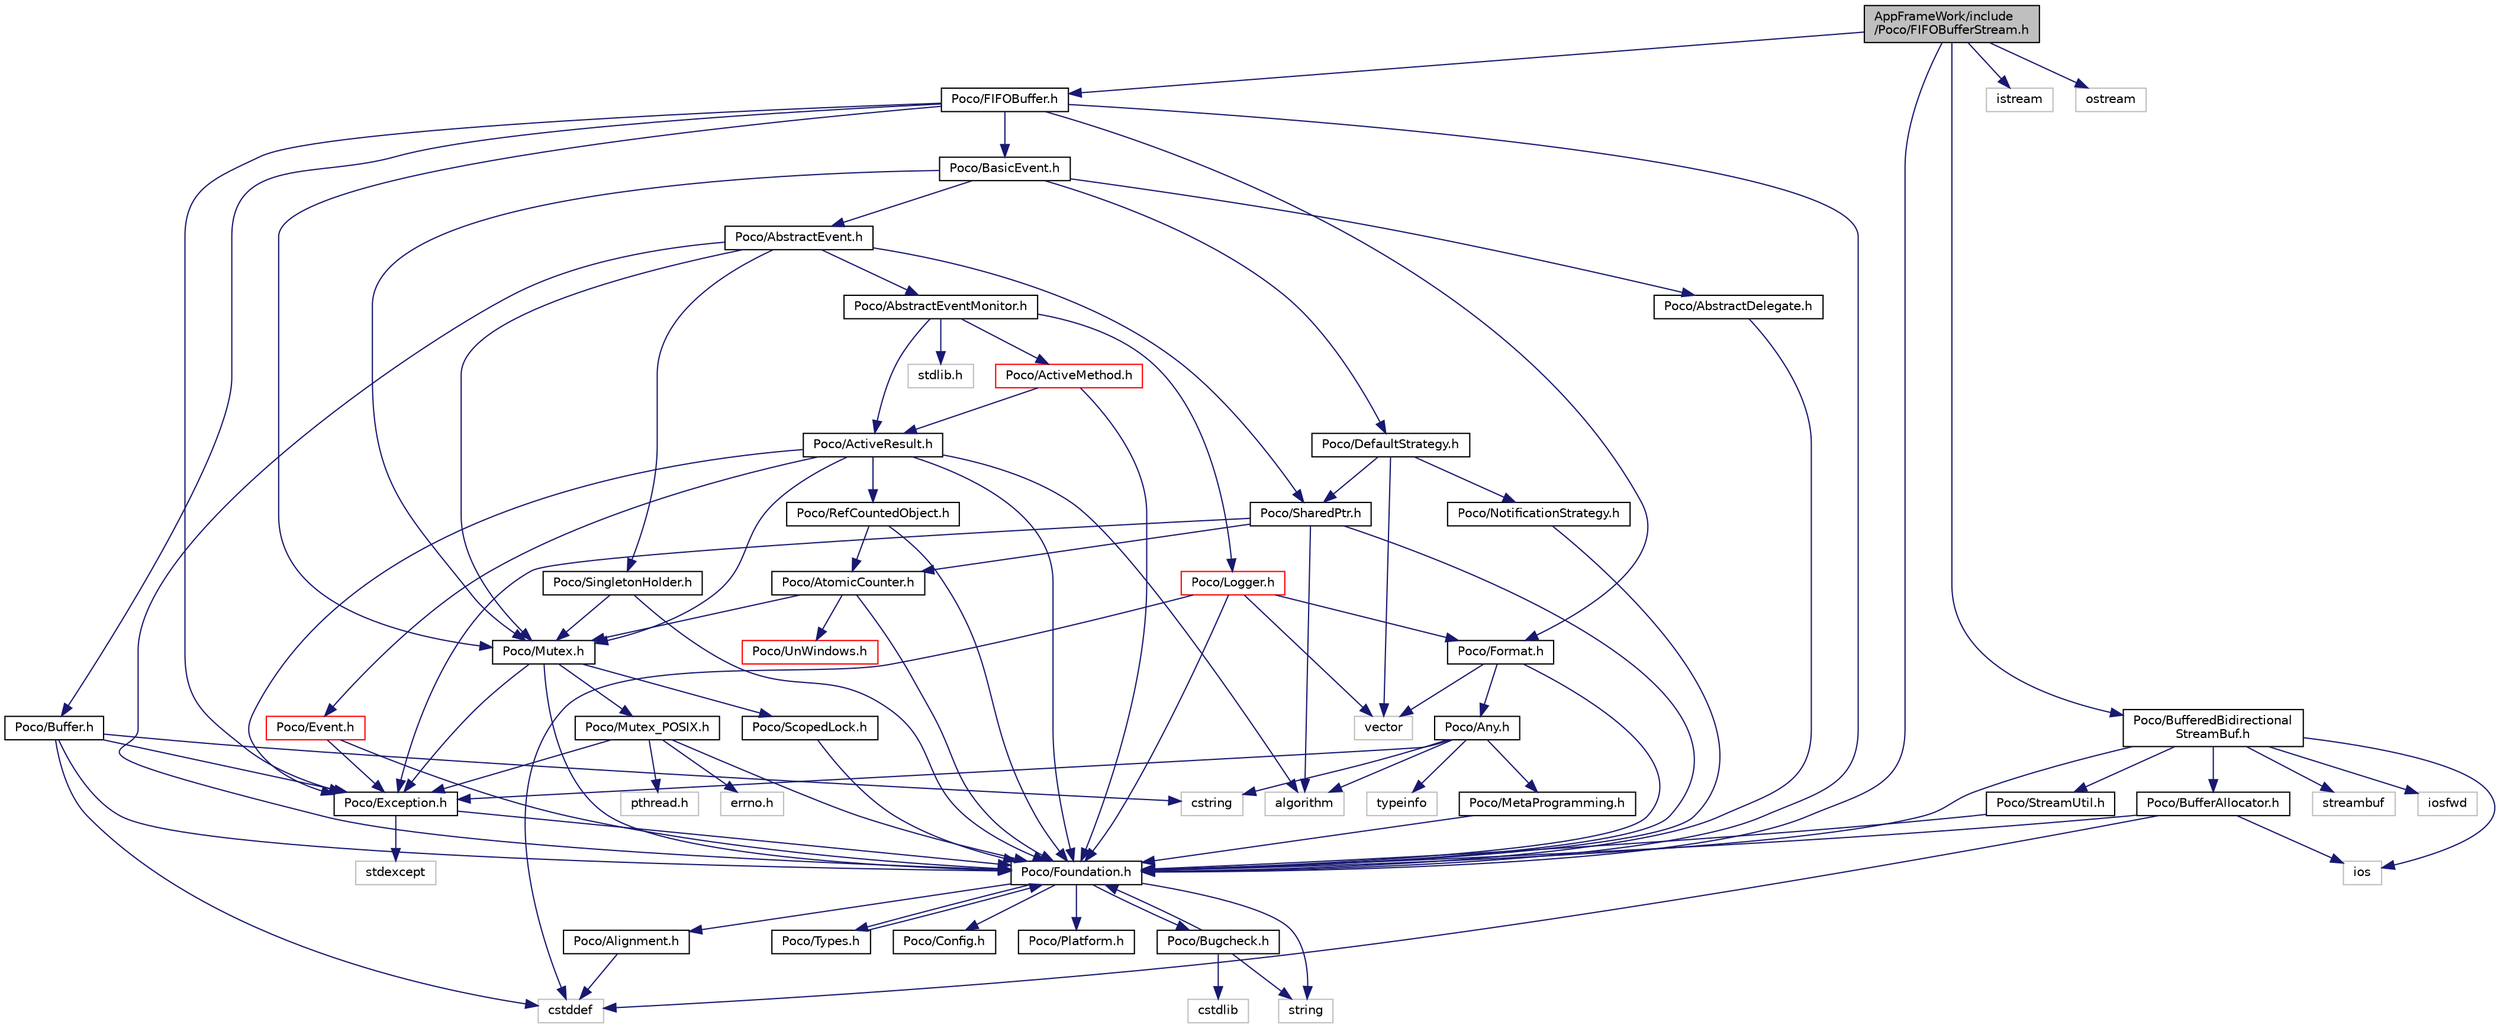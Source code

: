 digraph "AppFrameWork/include/Poco/FIFOBufferStream.h"
{
 // LATEX_PDF_SIZE
  edge [fontname="Helvetica",fontsize="10",labelfontname="Helvetica",labelfontsize="10"];
  node [fontname="Helvetica",fontsize="10",shape=record];
  Node1 [label="AppFrameWork/include\l/Poco/FIFOBufferStream.h",height=0.2,width=0.4,color="black", fillcolor="grey75", style="filled", fontcolor="black",tooltip=" "];
  Node1 -> Node2 [color="midnightblue",fontsize="10",style="solid"];
  Node2 [label="Poco/Foundation.h",height=0.2,width=0.4,color="black", fillcolor="white", style="filled",URL="$Foundation_8h.html",tooltip=" "];
  Node2 -> Node3 [color="midnightblue",fontsize="10",style="solid"];
  Node3 [label="Poco/Config.h",height=0.2,width=0.4,color="black", fillcolor="white", style="filled",URL="$Config_8h.html",tooltip=" "];
  Node2 -> Node4 [color="midnightblue",fontsize="10",style="solid"];
  Node4 [label="Poco/Platform.h",height=0.2,width=0.4,color="black", fillcolor="white", style="filled",URL="$Platform_8h.html",tooltip=" "];
  Node2 -> Node5 [color="midnightblue",fontsize="10",style="solid"];
  Node5 [label="Poco/Alignment.h",height=0.2,width=0.4,color="black", fillcolor="white", style="filled",URL="$Alignment_8h.html",tooltip=" "];
  Node5 -> Node6 [color="midnightblue",fontsize="10",style="solid"];
  Node6 [label="cstddef",height=0.2,width=0.4,color="grey75", fillcolor="white", style="filled",tooltip=" "];
  Node2 -> Node7 [color="midnightblue",fontsize="10",style="solid"];
  Node7 [label="Poco/Bugcheck.h",height=0.2,width=0.4,color="black", fillcolor="white", style="filled",URL="$Bugcheck_8h.html",tooltip=" "];
  Node7 -> Node2 [color="midnightblue",fontsize="10",style="solid"];
  Node7 -> Node8 [color="midnightblue",fontsize="10",style="solid"];
  Node8 [label="string",height=0.2,width=0.4,color="grey75", fillcolor="white", style="filled",tooltip=" "];
  Node7 -> Node9 [color="midnightblue",fontsize="10",style="solid"];
  Node9 [label="cstdlib",height=0.2,width=0.4,color="grey75", fillcolor="white", style="filled",tooltip=" "];
  Node2 -> Node10 [color="midnightblue",fontsize="10",style="solid"];
  Node10 [label="Poco/Types.h",height=0.2,width=0.4,color="black", fillcolor="white", style="filled",URL="$Types_8h.html",tooltip=" "];
  Node10 -> Node2 [color="midnightblue",fontsize="10",style="solid"];
  Node2 -> Node8 [color="midnightblue",fontsize="10",style="solid"];
  Node1 -> Node11 [color="midnightblue",fontsize="10",style="solid"];
  Node11 [label="Poco/FIFOBuffer.h",height=0.2,width=0.4,color="black", fillcolor="white", style="filled",URL="$FIFOBuffer_8h.html",tooltip=" "];
  Node11 -> Node2 [color="midnightblue",fontsize="10",style="solid"];
  Node11 -> Node12 [color="midnightblue",fontsize="10",style="solid"];
  Node12 [label="Poco/Exception.h",height=0.2,width=0.4,color="black", fillcolor="white", style="filled",URL="$Exception_8h.html",tooltip=" "];
  Node12 -> Node2 [color="midnightblue",fontsize="10",style="solid"];
  Node12 -> Node13 [color="midnightblue",fontsize="10",style="solid"];
  Node13 [label="stdexcept",height=0.2,width=0.4,color="grey75", fillcolor="white", style="filled",tooltip=" "];
  Node11 -> Node14 [color="midnightblue",fontsize="10",style="solid"];
  Node14 [label="Poco/Buffer.h",height=0.2,width=0.4,color="black", fillcolor="white", style="filled",URL="$Buffer_8h.html",tooltip=" "];
  Node14 -> Node2 [color="midnightblue",fontsize="10",style="solid"];
  Node14 -> Node12 [color="midnightblue",fontsize="10",style="solid"];
  Node14 -> Node15 [color="midnightblue",fontsize="10",style="solid"];
  Node15 [label="cstring",height=0.2,width=0.4,color="grey75", fillcolor="white", style="filled",tooltip=" "];
  Node14 -> Node6 [color="midnightblue",fontsize="10",style="solid"];
  Node11 -> Node16 [color="midnightblue",fontsize="10",style="solid"];
  Node16 [label="Poco/BasicEvent.h",height=0.2,width=0.4,color="black", fillcolor="white", style="filled",URL="$BasicEvent_8h.html",tooltip=" "];
  Node16 -> Node17 [color="midnightblue",fontsize="10",style="solid"];
  Node17 [label="Poco/AbstractEvent.h",height=0.2,width=0.4,color="black", fillcolor="white", style="filled",URL="$AbstractEvent_8h.html",tooltip=" "];
  Node17 -> Node2 [color="midnightblue",fontsize="10",style="solid"];
  Node17 -> Node18 [color="midnightblue",fontsize="10",style="solid"];
  Node18 [label="Poco/SingletonHolder.h",height=0.2,width=0.4,color="black", fillcolor="white", style="filled",URL="$SingletonHolder_8h.html",tooltip=" "];
  Node18 -> Node2 [color="midnightblue",fontsize="10",style="solid"];
  Node18 -> Node19 [color="midnightblue",fontsize="10",style="solid"];
  Node19 [label="Poco/Mutex.h",height=0.2,width=0.4,color="black", fillcolor="white", style="filled",URL="$Mutex_8h.html",tooltip=" "];
  Node19 -> Node2 [color="midnightblue",fontsize="10",style="solid"];
  Node19 -> Node12 [color="midnightblue",fontsize="10",style="solid"];
  Node19 -> Node20 [color="midnightblue",fontsize="10",style="solid"];
  Node20 [label="Poco/ScopedLock.h",height=0.2,width=0.4,color="black", fillcolor="white", style="filled",URL="$ScopedLock_8h.html",tooltip=" "];
  Node20 -> Node2 [color="midnightblue",fontsize="10",style="solid"];
  Node19 -> Node21 [color="midnightblue",fontsize="10",style="solid"];
  Node21 [label="Poco/Mutex_POSIX.h",height=0.2,width=0.4,color="black", fillcolor="white", style="filled",URL="$Mutex__POSIX_8h.html",tooltip=" "];
  Node21 -> Node2 [color="midnightblue",fontsize="10",style="solid"];
  Node21 -> Node12 [color="midnightblue",fontsize="10",style="solid"];
  Node21 -> Node22 [color="midnightblue",fontsize="10",style="solid"];
  Node22 [label="pthread.h",height=0.2,width=0.4,color="grey75", fillcolor="white", style="filled",tooltip=" "];
  Node21 -> Node23 [color="midnightblue",fontsize="10",style="solid"];
  Node23 [label="errno.h",height=0.2,width=0.4,color="grey75", fillcolor="white", style="filled",tooltip=" "];
  Node17 -> Node24 [color="midnightblue",fontsize="10",style="solid"];
  Node24 [label="Poco/SharedPtr.h",height=0.2,width=0.4,color="black", fillcolor="white", style="filled",URL="$SharedPtr_8h.html",tooltip=" "];
  Node24 -> Node2 [color="midnightblue",fontsize="10",style="solid"];
  Node24 -> Node12 [color="midnightblue",fontsize="10",style="solid"];
  Node24 -> Node25 [color="midnightblue",fontsize="10",style="solid"];
  Node25 [label="Poco/AtomicCounter.h",height=0.2,width=0.4,color="black", fillcolor="white", style="filled",URL="$AtomicCounter_8h.html",tooltip=" "];
  Node25 -> Node2 [color="midnightblue",fontsize="10",style="solid"];
  Node25 -> Node26 [color="midnightblue",fontsize="10",style="solid"];
  Node26 [label="Poco/UnWindows.h",height=0.2,width=0.4,color="red", fillcolor="white", style="filled",URL="$UnWindows_8h.html",tooltip=" "];
  Node25 -> Node19 [color="midnightblue",fontsize="10",style="solid"];
  Node24 -> Node28 [color="midnightblue",fontsize="10",style="solid"];
  Node28 [label="algorithm",height=0.2,width=0.4,color="grey75", fillcolor="white", style="filled",tooltip=" "];
  Node17 -> Node19 [color="midnightblue",fontsize="10",style="solid"];
  Node17 -> Node29 [color="midnightblue",fontsize="10",style="solid"];
  Node29 [label="Poco/AbstractEventMonitor.h",height=0.2,width=0.4,color="black", fillcolor="white", style="filled",URL="$AbstractEventMonitor_8h.html",tooltip=" "];
  Node29 -> Node30 [color="midnightblue",fontsize="10",style="solid"];
  Node30 [label="Poco/ActiveResult.h",height=0.2,width=0.4,color="black", fillcolor="white", style="filled",URL="$ActiveResult_8h.html",tooltip=" "];
  Node30 -> Node2 [color="midnightblue",fontsize="10",style="solid"];
  Node30 -> Node19 [color="midnightblue",fontsize="10",style="solid"];
  Node30 -> Node31 [color="midnightblue",fontsize="10",style="solid"];
  Node31 [label="Poco/Event.h",height=0.2,width=0.4,color="red", fillcolor="white", style="filled",URL="$Event_8h.html",tooltip=" "];
  Node31 -> Node2 [color="midnightblue",fontsize="10",style="solid"];
  Node31 -> Node12 [color="midnightblue",fontsize="10",style="solid"];
  Node30 -> Node33 [color="midnightblue",fontsize="10",style="solid"];
  Node33 [label="Poco/RefCountedObject.h",height=0.2,width=0.4,color="black", fillcolor="white", style="filled",URL="$RefCountedObject_8h.html",tooltip=" "];
  Node33 -> Node2 [color="midnightblue",fontsize="10",style="solid"];
  Node33 -> Node25 [color="midnightblue",fontsize="10",style="solid"];
  Node30 -> Node12 [color="midnightblue",fontsize="10",style="solid"];
  Node30 -> Node28 [color="midnightblue",fontsize="10",style="solid"];
  Node29 -> Node34 [color="midnightblue",fontsize="10",style="solid"];
  Node34 [label="Poco/ActiveMethod.h",height=0.2,width=0.4,color="red", fillcolor="white", style="filled",URL="$ActiveMethod_8h.html",tooltip=" "];
  Node34 -> Node2 [color="midnightblue",fontsize="10",style="solid"];
  Node34 -> Node30 [color="midnightblue",fontsize="10",style="solid"];
  Node29 -> Node45 [color="midnightblue",fontsize="10",style="solid"];
  Node45 [label="Poco/Logger.h",height=0.2,width=0.4,color="red", fillcolor="white", style="filled",URL="$Logger_8h.html",tooltip=" "];
  Node45 -> Node2 [color="midnightblue",fontsize="10",style="solid"];
  Node45 -> Node55 [color="midnightblue",fontsize="10",style="solid"];
  Node55 [label="Poco/Format.h",height=0.2,width=0.4,color="black", fillcolor="white", style="filled",URL="$Format_8h.html",tooltip=" "];
  Node55 -> Node2 [color="midnightblue",fontsize="10",style="solid"];
  Node55 -> Node56 [color="midnightblue",fontsize="10",style="solid"];
  Node56 [label="Poco/Any.h",height=0.2,width=0.4,color="black", fillcolor="white", style="filled",URL="$Any_8h.html",tooltip=" "];
  Node56 -> Node12 [color="midnightblue",fontsize="10",style="solid"];
  Node56 -> Node57 [color="midnightblue",fontsize="10",style="solid"];
  Node57 [label="Poco/MetaProgramming.h",height=0.2,width=0.4,color="black", fillcolor="white", style="filled",URL="$MetaProgramming_8h.html",tooltip=" "];
  Node57 -> Node2 [color="midnightblue",fontsize="10",style="solid"];
  Node56 -> Node28 [color="midnightblue",fontsize="10",style="solid"];
  Node56 -> Node58 [color="midnightblue",fontsize="10",style="solid"];
  Node58 [label="typeinfo",height=0.2,width=0.4,color="grey75", fillcolor="white", style="filled",tooltip=" "];
  Node56 -> Node15 [color="midnightblue",fontsize="10",style="solid"];
  Node55 -> Node59 [color="midnightblue",fontsize="10",style="solid"];
  Node59 [label="vector",height=0.2,width=0.4,color="grey75", fillcolor="white", style="filled",tooltip=" "];
  Node45 -> Node59 [color="midnightblue",fontsize="10",style="solid"];
  Node45 -> Node6 [color="midnightblue",fontsize="10",style="solid"];
  Node29 -> Node60 [color="midnightblue",fontsize="10",style="solid"];
  Node60 [label="stdlib.h",height=0.2,width=0.4,color="grey75", fillcolor="white", style="filled",tooltip=" "];
  Node16 -> Node61 [color="midnightblue",fontsize="10",style="solid"];
  Node61 [label="Poco/DefaultStrategy.h",height=0.2,width=0.4,color="black", fillcolor="white", style="filled",URL="$DefaultStrategy_8h.html",tooltip=" "];
  Node61 -> Node62 [color="midnightblue",fontsize="10",style="solid"];
  Node62 [label="Poco/NotificationStrategy.h",height=0.2,width=0.4,color="black", fillcolor="white", style="filled",URL="$NotificationStrategy_8h.html",tooltip=" "];
  Node62 -> Node2 [color="midnightblue",fontsize="10",style="solid"];
  Node61 -> Node24 [color="midnightblue",fontsize="10",style="solid"];
  Node61 -> Node59 [color="midnightblue",fontsize="10",style="solid"];
  Node16 -> Node63 [color="midnightblue",fontsize="10",style="solid"];
  Node63 [label="Poco/AbstractDelegate.h",height=0.2,width=0.4,color="black", fillcolor="white", style="filled",URL="$AbstractDelegate_8h.html",tooltip=" "];
  Node63 -> Node2 [color="midnightblue",fontsize="10",style="solid"];
  Node16 -> Node19 [color="midnightblue",fontsize="10",style="solid"];
  Node11 -> Node19 [color="midnightblue",fontsize="10",style="solid"];
  Node11 -> Node55 [color="midnightblue",fontsize="10",style="solid"];
  Node1 -> Node64 [color="midnightblue",fontsize="10",style="solid"];
  Node64 [label="Poco/BufferedBidirectional\lStreamBuf.h",height=0.2,width=0.4,color="black", fillcolor="white", style="filled",URL="$BufferedBidirectionalStreamBuf_8h.html",tooltip=" "];
  Node64 -> Node2 [color="midnightblue",fontsize="10",style="solid"];
  Node64 -> Node65 [color="midnightblue",fontsize="10",style="solid"];
  Node65 [label="Poco/BufferAllocator.h",height=0.2,width=0.4,color="black", fillcolor="white", style="filled",URL="$BufferAllocator_8h.html",tooltip=" "];
  Node65 -> Node2 [color="midnightblue",fontsize="10",style="solid"];
  Node65 -> Node66 [color="midnightblue",fontsize="10",style="solid"];
  Node66 [label="ios",height=0.2,width=0.4,color="grey75", fillcolor="white", style="filled",tooltip=" "];
  Node65 -> Node6 [color="midnightblue",fontsize="10",style="solid"];
  Node64 -> Node67 [color="midnightblue",fontsize="10",style="solid"];
  Node67 [label="Poco/StreamUtil.h",height=0.2,width=0.4,color="black", fillcolor="white", style="filled",URL="$StreamUtil_8h.html",tooltip=" "];
  Node67 -> Node2 [color="midnightblue",fontsize="10",style="solid"];
  Node64 -> Node68 [color="midnightblue",fontsize="10",style="solid"];
  Node68 [label="streambuf",height=0.2,width=0.4,color="grey75", fillcolor="white", style="filled",tooltip=" "];
  Node64 -> Node69 [color="midnightblue",fontsize="10",style="solid"];
  Node69 [label="iosfwd",height=0.2,width=0.4,color="grey75", fillcolor="white", style="filled",tooltip=" "];
  Node64 -> Node66 [color="midnightblue",fontsize="10",style="solid"];
  Node1 -> Node70 [color="midnightblue",fontsize="10",style="solid"];
  Node70 [label="istream",height=0.2,width=0.4,color="grey75", fillcolor="white", style="filled",tooltip=" "];
  Node1 -> Node50 [color="midnightblue",fontsize="10",style="solid"];
  Node50 [label="ostream",height=0.2,width=0.4,color="grey75", fillcolor="white", style="filled",tooltip=" "];
}
